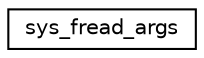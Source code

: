 digraph "Graphical Class Hierarchy"
{
 // LATEX_PDF_SIZE
  edge [fontname="Helvetica",fontsize="10",labelfontname="Helvetica",labelfontsize="10"];
  node [fontname="Helvetica",fontsize="10",shape=record];
  rankdir="LR";
  Node0 [label="sys_fread_args",height=0.2,width=0.4,color="black", fillcolor="white", style="filled",URL="$structsys__fread__args.html",tooltip=" "];
}
